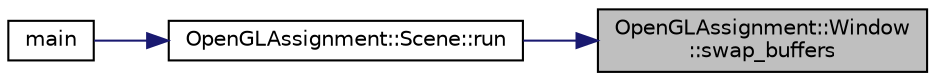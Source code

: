 digraph "OpenGLAssignment::Window::swap_buffers"
{
 // LATEX_PDF_SIZE
  edge [fontname="Helvetica",fontsize="10",labelfontname="Helvetica",labelfontsize="10"];
  node [fontname="Helvetica",fontsize="10",shape=record];
  rankdir="RL";
  Node1 [label="OpenGLAssignment::Window\l::swap_buffers",height=0.2,width=0.4,color="black", fillcolor="grey75", style="filled", fontcolor="black",tooltip="Swap the buffers of the window."];
  Node1 -> Node2 [dir="back",color="midnightblue",fontsize="10",style="solid",fontname="Helvetica"];
  Node2 [label="OpenGLAssignment::Scene::run",height=0.2,width=0.4,color="black", fillcolor="white", style="filled",URL="$class_open_g_l_assignment_1_1_scene.html#a1c61c5bc598a3dd828f9457cf294b1bb",tooltip="Scene loop."];
  Node2 -> Node3 [dir="back",color="midnightblue",fontsize="10",style="solid",fontname="Helvetica"];
  Node3 [label="main",height=0.2,width=0.4,color="black", fillcolor="white", style="filled",URL="$main_8cpp.html#ae66f6b31b5ad750f1fe042a706a4e3d4",tooltip=" "];
}
